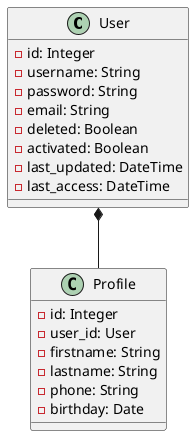 @startuml User and profile classes diagram
class User {
    - id: Integer
    - username: String
    - password: String
    - email: String
    - deleted: Boolean
    - activated: Boolean
    - last_updated: DateTime
    - last_access: DateTime
}

class Profile {
    - id: Integer
    - user_id: User
    - firstname: String
    - lastname: String
    - phone: String
    - birthday: Date
}
User *-- Profile
@enduml